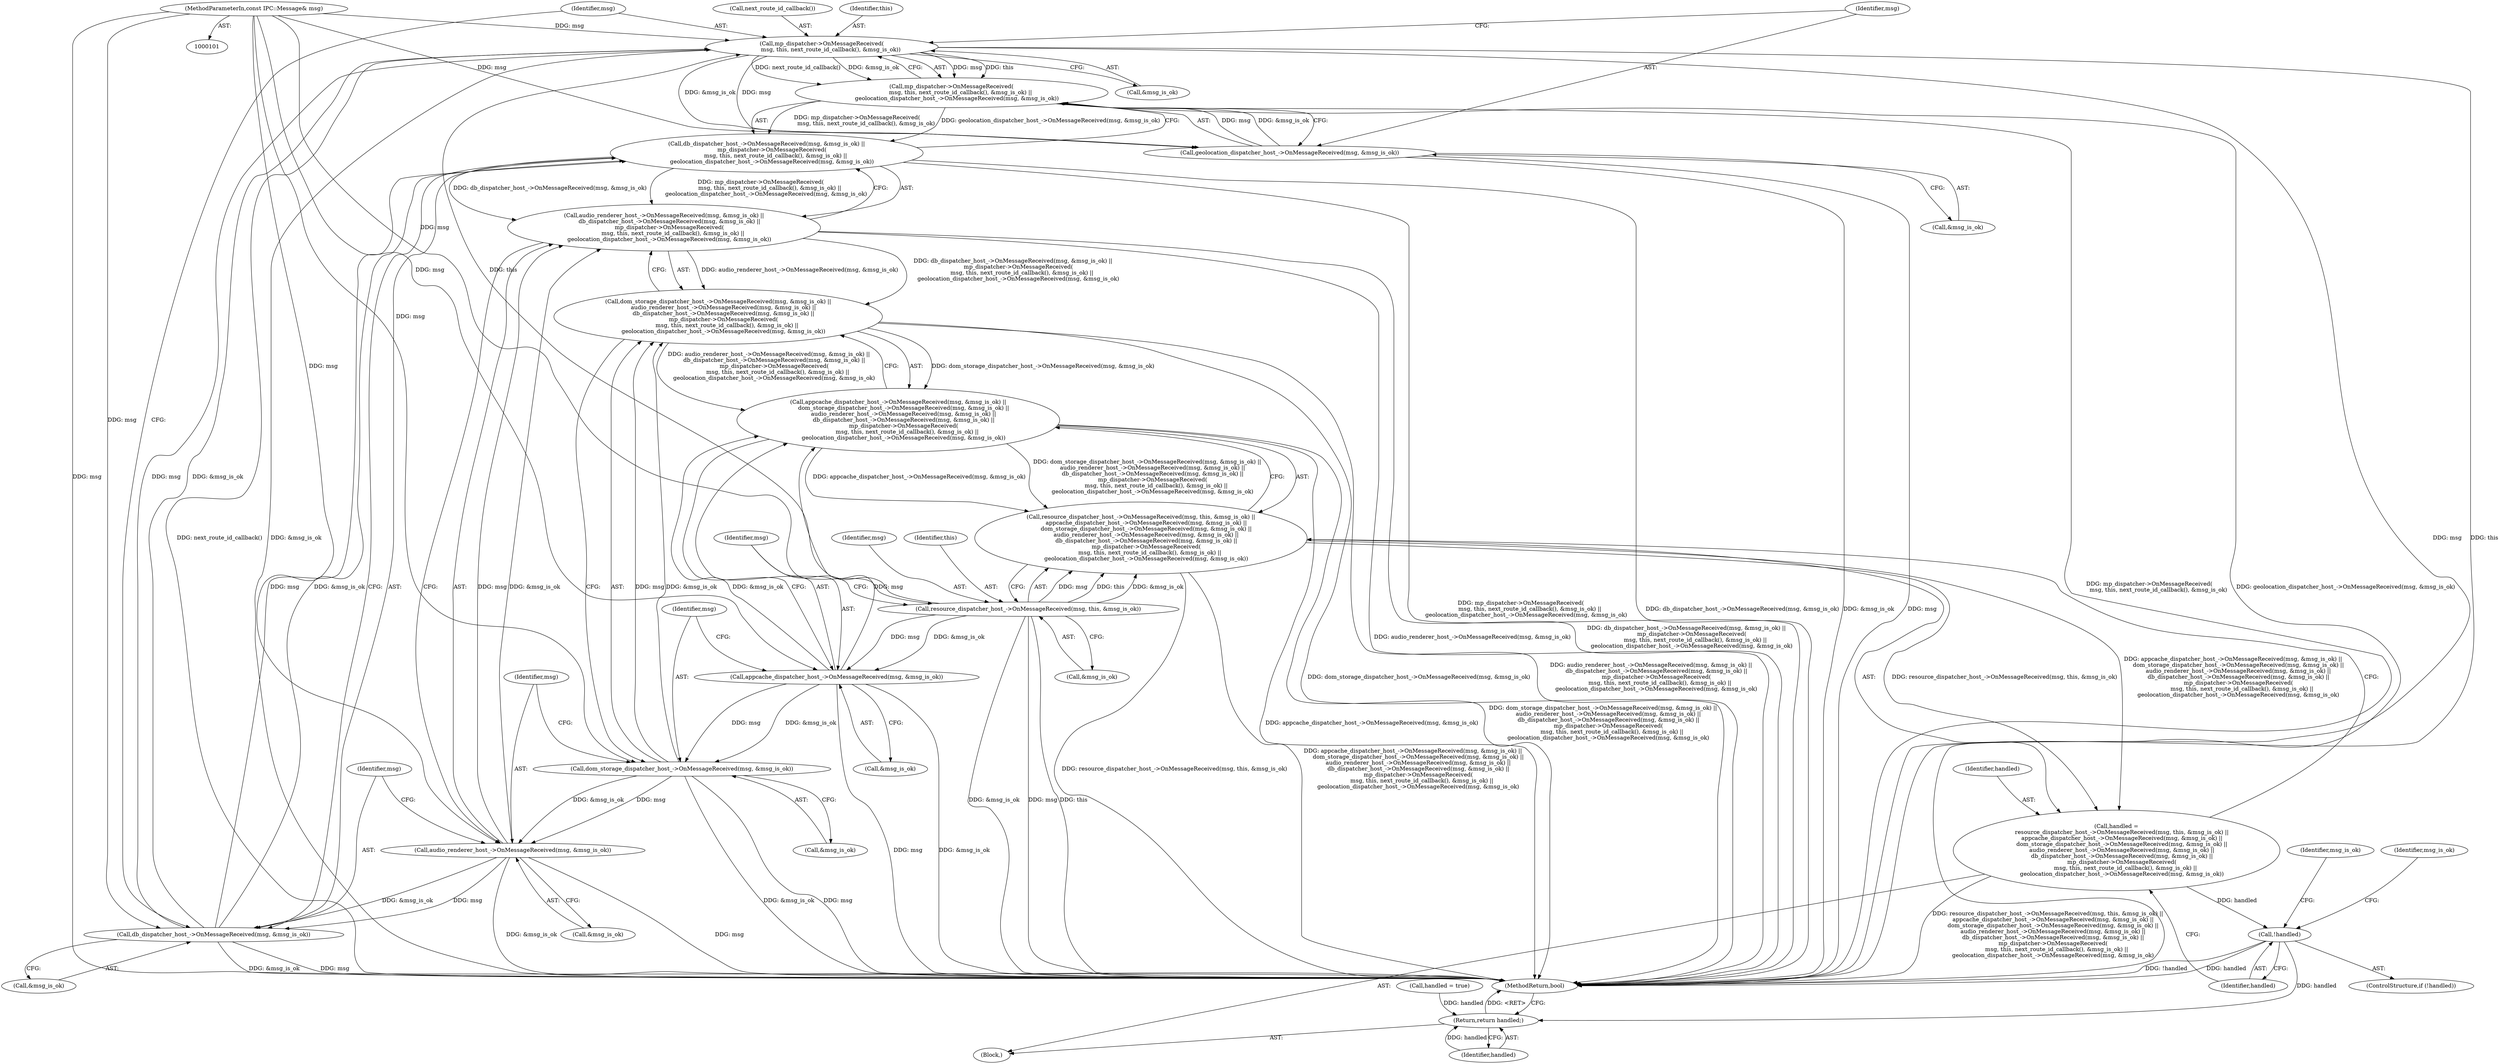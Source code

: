 digraph "0_Chrome_fc790462b4f248712bbc8c3734664dd6b05f80f2_2@API" {
"1000142" [label="(Call,mp_dispatcher->OnMessageReceived(\n          msg, this, next_route_id_callback(), &msg_is_ok))"];
"1000137" [label="(Call,db_dispatcher_host_->OnMessageReceived(msg, &msg_is_ok))"];
"1000132" [label="(Call,audio_renderer_host_->OnMessageReceived(msg, &msg_is_ok))"];
"1000127" [label="(Call,dom_storage_dispatcher_host_->OnMessageReceived(msg, &msg_is_ok))"];
"1000122" [label="(Call,appcache_dispatcher_host_->OnMessageReceived(msg, &msg_is_ok))"];
"1000116" [label="(Call,resource_dispatcher_host_->OnMessageReceived(msg, this, &msg_is_ok))"];
"1000102" [label="(MethodParameterIn,const IPC::Message& msg)"];
"1000141" [label="(Call,mp_dispatcher->OnMessageReceived(\n          msg, this, next_route_id_callback(), &msg_is_ok) ||\n      geolocation_dispatcher_host_->OnMessageReceived(msg, &msg_is_ok))"];
"1000136" [label="(Call,db_dispatcher_host_->OnMessageReceived(msg, &msg_is_ok) ||\n      mp_dispatcher->OnMessageReceived(\n          msg, this, next_route_id_callback(), &msg_is_ok) ||\n      geolocation_dispatcher_host_->OnMessageReceived(msg, &msg_is_ok))"];
"1000131" [label="(Call,audio_renderer_host_->OnMessageReceived(msg, &msg_is_ok) ||\n      db_dispatcher_host_->OnMessageReceived(msg, &msg_is_ok) ||\n      mp_dispatcher->OnMessageReceived(\n          msg, this, next_route_id_callback(), &msg_is_ok) ||\n      geolocation_dispatcher_host_->OnMessageReceived(msg, &msg_is_ok))"];
"1000126" [label="(Call,dom_storage_dispatcher_host_->OnMessageReceived(msg, &msg_is_ok) ||\n      audio_renderer_host_->OnMessageReceived(msg, &msg_is_ok) ||\n      db_dispatcher_host_->OnMessageReceived(msg, &msg_is_ok) ||\n      mp_dispatcher->OnMessageReceived(\n          msg, this, next_route_id_callback(), &msg_is_ok) ||\n      geolocation_dispatcher_host_->OnMessageReceived(msg, &msg_is_ok))"];
"1000121" [label="(Call,appcache_dispatcher_host_->OnMessageReceived(msg, &msg_is_ok) ||\n      dom_storage_dispatcher_host_->OnMessageReceived(msg, &msg_is_ok) ||\n      audio_renderer_host_->OnMessageReceived(msg, &msg_is_ok) ||\n      db_dispatcher_host_->OnMessageReceived(msg, &msg_is_ok) ||\n      mp_dispatcher->OnMessageReceived(\n          msg, this, next_route_id_callback(), &msg_is_ok) ||\n      geolocation_dispatcher_host_->OnMessageReceived(msg, &msg_is_ok))"];
"1000115" [label="(Call,resource_dispatcher_host_->OnMessageReceived(msg, this, &msg_is_ok) ||\n      appcache_dispatcher_host_->OnMessageReceived(msg, &msg_is_ok) ||\n      dom_storage_dispatcher_host_->OnMessageReceived(msg, &msg_is_ok) ||\n      audio_renderer_host_->OnMessageReceived(msg, &msg_is_ok) ||\n      db_dispatcher_host_->OnMessageReceived(msg, &msg_is_ok) ||\n      mp_dispatcher->OnMessageReceived(\n          msg, this, next_route_id_callback(), &msg_is_ok) ||\n      geolocation_dispatcher_host_->OnMessageReceived(msg, &msg_is_ok))"];
"1000113" [label="(Call,handled =\n      resource_dispatcher_host_->OnMessageReceived(msg, this, &msg_is_ok) ||\n      appcache_dispatcher_host_->OnMessageReceived(msg, &msg_is_ok) ||\n      dom_storage_dispatcher_host_->OnMessageReceived(msg, &msg_is_ok) ||\n      audio_renderer_host_->OnMessageReceived(msg, &msg_is_ok) ||\n      db_dispatcher_host_->OnMessageReceived(msg, &msg_is_ok) ||\n      mp_dispatcher->OnMessageReceived(\n          msg, this, next_route_id_callback(), &msg_is_ok) ||\n      geolocation_dispatcher_host_->OnMessageReceived(msg, &msg_is_ok))"];
"1000153" [label="(Call,!handled)"];
"1000167" [label="(Return,return handled;)"];
"1000148" [label="(Call,geolocation_dispatcher_host_->OnMessageReceived(msg, &msg_is_ok))"];
"1000116" [label="(Call,resource_dispatcher_host_->OnMessageReceived(msg, this, &msg_is_ok))"];
"1000142" [label="(Call,mp_dispatcher->OnMessageReceived(\n          msg, this, next_route_id_callback(), &msg_is_ok))"];
"1000117" [label="(Identifier,msg)"];
"1000102" [label="(MethodParameterIn,const IPC::Message& msg)"];
"1000138" [label="(Identifier,msg)"];
"1000145" [label="(Call,next_route_id_callback())"];
"1000163" [label="(Identifier,msg_is_ok)"];
"1000114" [label="(Identifier,handled)"];
"1000157" [label="(Identifier,msg_is_ok)"];
"1000136" [label="(Call,db_dispatcher_host_->OnMessageReceived(msg, &msg_is_ok) ||\n      mp_dispatcher->OnMessageReceived(\n          msg, this, next_route_id_callback(), &msg_is_ok) ||\n      geolocation_dispatcher_host_->OnMessageReceived(msg, &msg_is_ok))"];
"1000167" [label="(Return,return handled;)"];
"1000115" [label="(Call,resource_dispatcher_host_->OnMessageReceived(msg, this, &msg_is_ok) ||\n      appcache_dispatcher_host_->OnMessageReceived(msg, &msg_is_ok) ||\n      dom_storage_dispatcher_host_->OnMessageReceived(msg, &msg_is_ok) ||\n      audio_renderer_host_->OnMessageReceived(msg, &msg_is_ok) ||\n      db_dispatcher_host_->OnMessageReceived(msg, &msg_is_ok) ||\n      mp_dispatcher->OnMessageReceived(\n          msg, this, next_route_id_callback(), &msg_is_ok) ||\n      geolocation_dispatcher_host_->OnMessageReceived(msg, &msg_is_ok))"];
"1000144" [label="(Identifier,this)"];
"1000127" [label="(Call,dom_storage_dispatcher_host_->OnMessageReceived(msg, &msg_is_ok))"];
"1000119" [label="(Call,&msg_is_ok)"];
"1000124" [label="(Call,&msg_is_ok)"];
"1000133" [label="(Identifier,msg)"];
"1000118" [label="(Identifier,this)"];
"1000141" [label="(Call,mp_dispatcher->OnMessageReceived(\n          msg, this, next_route_id_callback(), &msg_is_ok) ||\n      geolocation_dispatcher_host_->OnMessageReceived(msg, &msg_is_ok))"];
"1000113" [label="(Call,handled =\n      resource_dispatcher_host_->OnMessageReceived(msg, this, &msg_is_ok) ||\n      appcache_dispatcher_host_->OnMessageReceived(msg, &msg_is_ok) ||\n      dom_storage_dispatcher_host_->OnMessageReceived(msg, &msg_is_ok) ||\n      audio_renderer_host_->OnMessageReceived(msg, &msg_is_ok) ||\n      db_dispatcher_host_->OnMessageReceived(msg, &msg_is_ok) ||\n      mp_dispatcher->OnMessageReceived(\n          msg, this, next_route_id_callback(), &msg_is_ok) ||\n      geolocation_dispatcher_host_->OnMessageReceived(msg, &msg_is_ok))"];
"1000129" [label="(Call,&msg_is_ok)"];
"1000123" [label="(Identifier,msg)"];
"1000137" [label="(Call,db_dispatcher_host_->OnMessageReceived(msg, &msg_is_ok))"];
"1000168" [label="(Identifier,handled)"];
"1000131" [label="(Call,audio_renderer_host_->OnMessageReceived(msg, &msg_is_ok) ||\n      db_dispatcher_host_->OnMessageReceived(msg, &msg_is_ok) ||\n      mp_dispatcher->OnMessageReceived(\n          msg, this, next_route_id_callback(), &msg_is_ok) ||\n      geolocation_dispatcher_host_->OnMessageReceived(msg, &msg_is_ok))"];
"1000152" [label="(ControlStructure,if (!handled))"];
"1000150" [label="(Call,&msg_is_ok)"];
"1000128" [label="(Identifier,msg)"];
"1000149" [label="(Identifier,msg)"];
"1000158" [label="(Call,handled = true)"];
"1000134" [label="(Call,&msg_is_ok)"];
"1000148" [label="(Call,geolocation_dispatcher_host_->OnMessageReceived(msg, &msg_is_ok))"];
"1000139" [label="(Call,&msg_is_ok)"];
"1000169" [label="(MethodReturn,bool)"];
"1000122" [label="(Call,appcache_dispatcher_host_->OnMessageReceived(msg, &msg_is_ok))"];
"1000143" [label="(Identifier,msg)"];
"1000103" [label="(Block,)"];
"1000154" [label="(Identifier,handled)"];
"1000146" [label="(Call,&msg_is_ok)"];
"1000126" [label="(Call,dom_storage_dispatcher_host_->OnMessageReceived(msg, &msg_is_ok) ||\n      audio_renderer_host_->OnMessageReceived(msg, &msg_is_ok) ||\n      db_dispatcher_host_->OnMessageReceived(msg, &msg_is_ok) ||\n      mp_dispatcher->OnMessageReceived(\n          msg, this, next_route_id_callback(), &msg_is_ok) ||\n      geolocation_dispatcher_host_->OnMessageReceived(msg, &msg_is_ok))"];
"1000132" [label="(Call,audio_renderer_host_->OnMessageReceived(msg, &msg_is_ok))"];
"1000153" [label="(Call,!handled)"];
"1000121" [label="(Call,appcache_dispatcher_host_->OnMessageReceived(msg, &msg_is_ok) ||\n      dom_storage_dispatcher_host_->OnMessageReceived(msg, &msg_is_ok) ||\n      audio_renderer_host_->OnMessageReceived(msg, &msg_is_ok) ||\n      db_dispatcher_host_->OnMessageReceived(msg, &msg_is_ok) ||\n      mp_dispatcher->OnMessageReceived(\n          msg, this, next_route_id_callback(), &msg_is_ok) ||\n      geolocation_dispatcher_host_->OnMessageReceived(msg, &msg_is_ok))"];
"1000142" -> "1000141"  [label="AST: "];
"1000142" -> "1000146"  [label="CFG: "];
"1000143" -> "1000142"  [label="AST: "];
"1000144" -> "1000142"  [label="AST: "];
"1000145" -> "1000142"  [label="AST: "];
"1000146" -> "1000142"  [label="AST: "];
"1000149" -> "1000142"  [label="CFG: "];
"1000141" -> "1000142"  [label="CFG: "];
"1000142" -> "1000169"  [label="DDG: this"];
"1000142" -> "1000169"  [label="DDG: msg"];
"1000142" -> "1000169"  [label="DDG: next_route_id_callback()"];
"1000142" -> "1000169"  [label="DDG: &msg_is_ok"];
"1000142" -> "1000141"  [label="DDG: msg"];
"1000142" -> "1000141"  [label="DDG: this"];
"1000142" -> "1000141"  [label="DDG: next_route_id_callback()"];
"1000142" -> "1000141"  [label="DDG: &msg_is_ok"];
"1000137" -> "1000142"  [label="DDG: msg"];
"1000137" -> "1000142"  [label="DDG: &msg_is_ok"];
"1000102" -> "1000142"  [label="DDG: msg"];
"1000116" -> "1000142"  [label="DDG: this"];
"1000142" -> "1000148"  [label="DDG: msg"];
"1000142" -> "1000148"  [label="DDG: &msg_is_ok"];
"1000137" -> "1000136"  [label="AST: "];
"1000137" -> "1000139"  [label="CFG: "];
"1000138" -> "1000137"  [label="AST: "];
"1000139" -> "1000137"  [label="AST: "];
"1000143" -> "1000137"  [label="CFG: "];
"1000136" -> "1000137"  [label="CFG: "];
"1000137" -> "1000169"  [label="DDG: &msg_is_ok"];
"1000137" -> "1000169"  [label="DDG: msg"];
"1000137" -> "1000136"  [label="DDG: msg"];
"1000137" -> "1000136"  [label="DDG: &msg_is_ok"];
"1000132" -> "1000137"  [label="DDG: msg"];
"1000132" -> "1000137"  [label="DDG: &msg_is_ok"];
"1000102" -> "1000137"  [label="DDG: msg"];
"1000132" -> "1000131"  [label="AST: "];
"1000132" -> "1000134"  [label="CFG: "];
"1000133" -> "1000132"  [label="AST: "];
"1000134" -> "1000132"  [label="AST: "];
"1000138" -> "1000132"  [label="CFG: "];
"1000131" -> "1000132"  [label="CFG: "];
"1000132" -> "1000169"  [label="DDG: &msg_is_ok"];
"1000132" -> "1000169"  [label="DDG: msg"];
"1000132" -> "1000131"  [label="DDG: msg"];
"1000132" -> "1000131"  [label="DDG: &msg_is_ok"];
"1000127" -> "1000132"  [label="DDG: msg"];
"1000127" -> "1000132"  [label="DDG: &msg_is_ok"];
"1000102" -> "1000132"  [label="DDG: msg"];
"1000127" -> "1000126"  [label="AST: "];
"1000127" -> "1000129"  [label="CFG: "];
"1000128" -> "1000127"  [label="AST: "];
"1000129" -> "1000127"  [label="AST: "];
"1000133" -> "1000127"  [label="CFG: "];
"1000126" -> "1000127"  [label="CFG: "];
"1000127" -> "1000169"  [label="DDG: &msg_is_ok"];
"1000127" -> "1000169"  [label="DDG: msg"];
"1000127" -> "1000126"  [label="DDG: msg"];
"1000127" -> "1000126"  [label="DDG: &msg_is_ok"];
"1000122" -> "1000127"  [label="DDG: msg"];
"1000122" -> "1000127"  [label="DDG: &msg_is_ok"];
"1000102" -> "1000127"  [label="DDG: msg"];
"1000122" -> "1000121"  [label="AST: "];
"1000122" -> "1000124"  [label="CFG: "];
"1000123" -> "1000122"  [label="AST: "];
"1000124" -> "1000122"  [label="AST: "];
"1000128" -> "1000122"  [label="CFG: "];
"1000121" -> "1000122"  [label="CFG: "];
"1000122" -> "1000169"  [label="DDG: msg"];
"1000122" -> "1000169"  [label="DDG: &msg_is_ok"];
"1000122" -> "1000121"  [label="DDG: msg"];
"1000122" -> "1000121"  [label="DDG: &msg_is_ok"];
"1000116" -> "1000122"  [label="DDG: msg"];
"1000116" -> "1000122"  [label="DDG: &msg_is_ok"];
"1000102" -> "1000122"  [label="DDG: msg"];
"1000116" -> "1000115"  [label="AST: "];
"1000116" -> "1000119"  [label="CFG: "];
"1000117" -> "1000116"  [label="AST: "];
"1000118" -> "1000116"  [label="AST: "];
"1000119" -> "1000116"  [label="AST: "];
"1000123" -> "1000116"  [label="CFG: "];
"1000115" -> "1000116"  [label="CFG: "];
"1000116" -> "1000169"  [label="DDG: this"];
"1000116" -> "1000169"  [label="DDG: &msg_is_ok"];
"1000116" -> "1000169"  [label="DDG: msg"];
"1000116" -> "1000115"  [label="DDG: msg"];
"1000116" -> "1000115"  [label="DDG: this"];
"1000116" -> "1000115"  [label="DDG: &msg_is_ok"];
"1000102" -> "1000116"  [label="DDG: msg"];
"1000102" -> "1000101"  [label="AST: "];
"1000102" -> "1000169"  [label="DDG: msg"];
"1000102" -> "1000148"  [label="DDG: msg"];
"1000141" -> "1000136"  [label="AST: "];
"1000141" -> "1000148"  [label="CFG: "];
"1000148" -> "1000141"  [label="AST: "];
"1000136" -> "1000141"  [label="CFG: "];
"1000141" -> "1000169"  [label="DDG: mp_dispatcher->OnMessageReceived(\n          msg, this, next_route_id_callback(), &msg_is_ok)"];
"1000141" -> "1000169"  [label="DDG: geolocation_dispatcher_host_->OnMessageReceived(msg, &msg_is_ok)"];
"1000141" -> "1000136"  [label="DDG: mp_dispatcher->OnMessageReceived(\n          msg, this, next_route_id_callback(), &msg_is_ok)"];
"1000141" -> "1000136"  [label="DDG: geolocation_dispatcher_host_->OnMessageReceived(msg, &msg_is_ok)"];
"1000148" -> "1000141"  [label="DDG: msg"];
"1000148" -> "1000141"  [label="DDG: &msg_is_ok"];
"1000136" -> "1000131"  [label="AST: "];
"1000131" -> "1000136"  [label="CFG: "];
"1000136" -> "1000169"  [label="DDG: mp_dispatcher->OnMessageReceived(\n          msg, this, next_route_id_callback(), &msg_is_ok) ||\n      geolocation_dispatcher_host_->OnMessageReceived(msg, &msg_is_ok)"];
"1000136" -> "1000169"  [label="DDG: db_dispatcher_host_->OnMessageReceived(msg, &msg_is_ok)"];
"1000136" -> "1000131"  [label="DDG: db_dispatcher_host_->OnMessageReceived(msg, &msg_is_ok)"];
"1000136" -> "1000131"  [label="DDG: mp_dispatcher->OnMessageReceived(\n          msg, this, next_route_id_callback(), &msg_is_ok) ||\n      geolocation_dispatcher_host_->OnMessageReceived(msg, &msg_is_ok)"];
"1000131" -> "1000126"  [label="AST: "];
"1000126" -> "1000131"  [label="CFG: "];
"1000131" -> "1000169"  [label="DDG: audio_renderer_host_->OnMessageReceived(msg, &msg_is_ok)"];
"1000131" -> "1000169"  [label="DDG: db_dispatcher_host_->OnMessageReceived(msg, &msg_is_ok) ||\n      mp_dispatcher->OnMessageReceived(\n          msg, this, next_route_id_callback(), &msg_is_ok) ||\n      geolocation_dispatcher_host_->OnMessageReceived(msg, &msg_is_ok)"];
"1000131" -> "1000126"  [label="DDG: audio_renderer_host_->OnMessageReceived(msg, &msg_is_ok)"];
"1000131" -> "1000126"  [label="DDG: db_dispatcher_host_->OnMessageReceived(msg, &msg_is_ok) ||\n      mp_dispatcher->OnMessageReceived(\n          msg, this, next_route_id_callback(), &msg_is_ok) ||\n      geolocation_dispatcher_host_->OnMessageReceived(msg, &msg_is_ok)"];
"1000126" -> "1000121"  [label="AST: "];
"1000121" -> "1000126"  [label="CFG: "];
"1000126" -> "1000169"  [label="DDG: dom_storage_dispatcher_host_->OnMessageReceived(msg, &msg_is_ok)"];
"1000126" -> "1000169"  [label="DDG: audio_renderer_host_->OnMessageReceived(msg, &msg_is_ok) ||\n      db_dispatcher_host_->OnMessageReceived(msg, &msg_is_ok) ||\n      mp_dispatcher->OnMessageReceived(\n          msg, this, next_route_id_callback(), &msg_is_ok) ||\n      geolocation_dispatcher_host_->OnMessageReceived(msg, &msg_is_ok)"];
"1000126" -> "1000121"  [label="DDG: dom_storage_dispatcher_host_->OnMessageReceived(msg, &msg_is_ok)"];
"1000126" -> "1000121"  [label="DDG: audio_renderer_host_->OnMessageReceived(msg, &msg_is_ok) ||\n      db_dispatcher_host_->OnMessageReceived(msg, &msg_is_ok) ||\n      mp_dispatcher->OnMessageReceived(\n          msg, this, next_route_id_callback(), &msg_is_ok) ||\n      geolocation_dispatcher_host_->OnMessageReceived(msg, &msg_is_ok)"];
"1000121" -> "1000115"  [label="AST: "];
"1000115" -> "1000121"  [label="CFG: "];
"1000121" -> "1000169"  [label="DDG: dom_storage_dispatcher_host_->OnMessageReceived(msg, &msg_is_ok) ||\n      audio_renderer_host_->OnMessageReceived(msg, &msg_is_ok) ||\n      db_dispatcher_host_->OnMessageReceived(msg, &msg_is_ok) ||\n      mp_dispatcher->OnMessageReceived(\n          msg, this, next_route_id_callback(), &msg_is_ok) ||\n      geolocation_dispatcher_host_->OnMessageReceived(msg, &msg_is_ok)"];
"1000121" -> "1000169"  [label="DDG: appcache_dispatcher_host_->OnMessageReceived(msg, &msg_is_ok)"];
"1000121" -> "1000115"  [label="DDG: appcache_dispatcher_host_->OnMessageReceived(msg, &msg_is_ok)"];
"1000121" -> "1000115"  [label="DDG: dom_storage_dispatcher_host_->OnMessageReceived(msg, &msg_is_ok) ||\n      audio_renderer_host_->OnMessageReceived(msg, &msg_is_ok) ||\n      db_dispatcher_host_->OnMessageReceived(msg, &msg_is_ok) ||\n      mp_dispatcher->OnMessageReceived(\n          msg, this, next_route_id_callback(), &msg_is_ok) ||\n      geolocation_dispatcher_host_->OnMessageReceived(msg, &msg_is_ok)"];
"1000115" -> "1000113"  [label="AST: "];
"1000113" -> "1000115"  [label="CFG: "];
"1000115" -> "1000169"  [label="DDG: appcache_dispatcher_host_->OnMessageReceived(msg, &msg_is_ok) ||\n      dom_storage_dispatcher_host_->OnMessageReceived(msg, &msg_is_ok) ||\n      audio_renderer_host_->OnMessageReceived(msg, &msg_is_ok) ||\n      db_dispatcher_host_->OnMessageReceived(msg, &msg_is_ok) ||\n      mp_dispatcher->OnMessageReceived(\n          msg, this, next_route_id_callback(), &msg_is_ok) ||\n      geolocation_dispatcher_host_->OnMessageReceived(msg, &msg_is_ok)"];
"1000115" -> "1000169"  [label="DDG: resource_dispatcher_host_->OnMessageReceived(msg, this, &msg_is_ok)"];
"1000115" -> "1000113"  [label="DDG: resource_dispatcher_host_->OnMessageReceived(msg, this, &msg_is_ok)"];
"1000115" -> "1000113"  [label="DDG: appcache_dispatcher_host_->OnMessageReceived(msg, &msg_is_ok) ||\n      dom_storage_dispatcher_host_->OnMessageReceived(msg, &msg_is_ok) ||\n      audio_renderer_host_->OnMessageReceived(msg, &msg_is_ok) ||\n      db_dispatcher_host_->OnMessageReceived(msg, &msg_is_ok) ||\n      mp_dispatcher->OnMessageReceived(\n          msg, this, next_route_id_callback(), &msg_is_ok) ||\n      geolocation_dispatcher_host_->OnMessageReceived(msg, &msg_is_ok)"];
"1000113" -> "1000103"  [label="AST: "];
"1000114" -> "1000113"  [label="AST: "];
"1000154" -> "1000113"  [label="CFG: "];
"1000113" -> "1000169"  [label="DDG: resource_dispatcher_host_->OnMessageReceived(msg, this, &msg_is_ok) ||\n      appcache_dispatcher_host_->OnMessageReceived(msg, &msg_is_ok) ||\n      dom_storage_dispatcher_host_->OnMessageReceived(msg, &msg_is_ok) ||\n      audio_renderer_host_->OnMessageReceived(msg, &msg_is_ok) ||\n      db_dispatcher_host_->OnMessageReceived(msg, &msg_is_ok) ||\n      mp_dispatcher->OnMessageReceived(\n          msg, this, next_route_id_callback(), &msg_is_ok) ||\n      geolocation_dispatcher_host_->OnMessageReceived(msg, &msg_is_ok)"];
"1000113" -> "1000153"  [label="DDG: handled"];
"1000153" -> "1000152"  [label="AST: "];
"1000153" -> "1000154"  [label="CFG: "];
"1000154" -> "1000153"  [label="AST: "];
"1000157" -> "1000153"  [label="CFG: "];
"1000163" -> "1000153"  [label="CFG: "];
"1000153" -> "1000169"  [label="DDG: handled"];
"1000153" -> "1000169"  [label="DDG: !handled"];
"1000153" -> "1000167"  [label="DDG: handled"];
"1000167" -> "1000103"  [label="AST: "];
"1000167" -> "1000168"  [label="CFG: "];
"1000168" -> "1000167"  [label="AST: "];
"1000169" -> "1000167"  [label="CFG: "];
"1000167" -> "1000169"  [label="DDG: <RET>"];
"1000168" -> "1000167"  [label="DDG: handled"];
"1000158" -> "1000167"  [label="DDG: handled"];
"1000148" -> "1000150"  [label="CFG: "];
"1000149" -> "1000148"  [label="AST: "];
"1000150" -> "1000148"  [label="AST: "];
"1000148" -> "1000169"  [label="DDG: &msg_is_ok"];
"1000148" -> "1000169"  [label="DDG: msg"];
}
